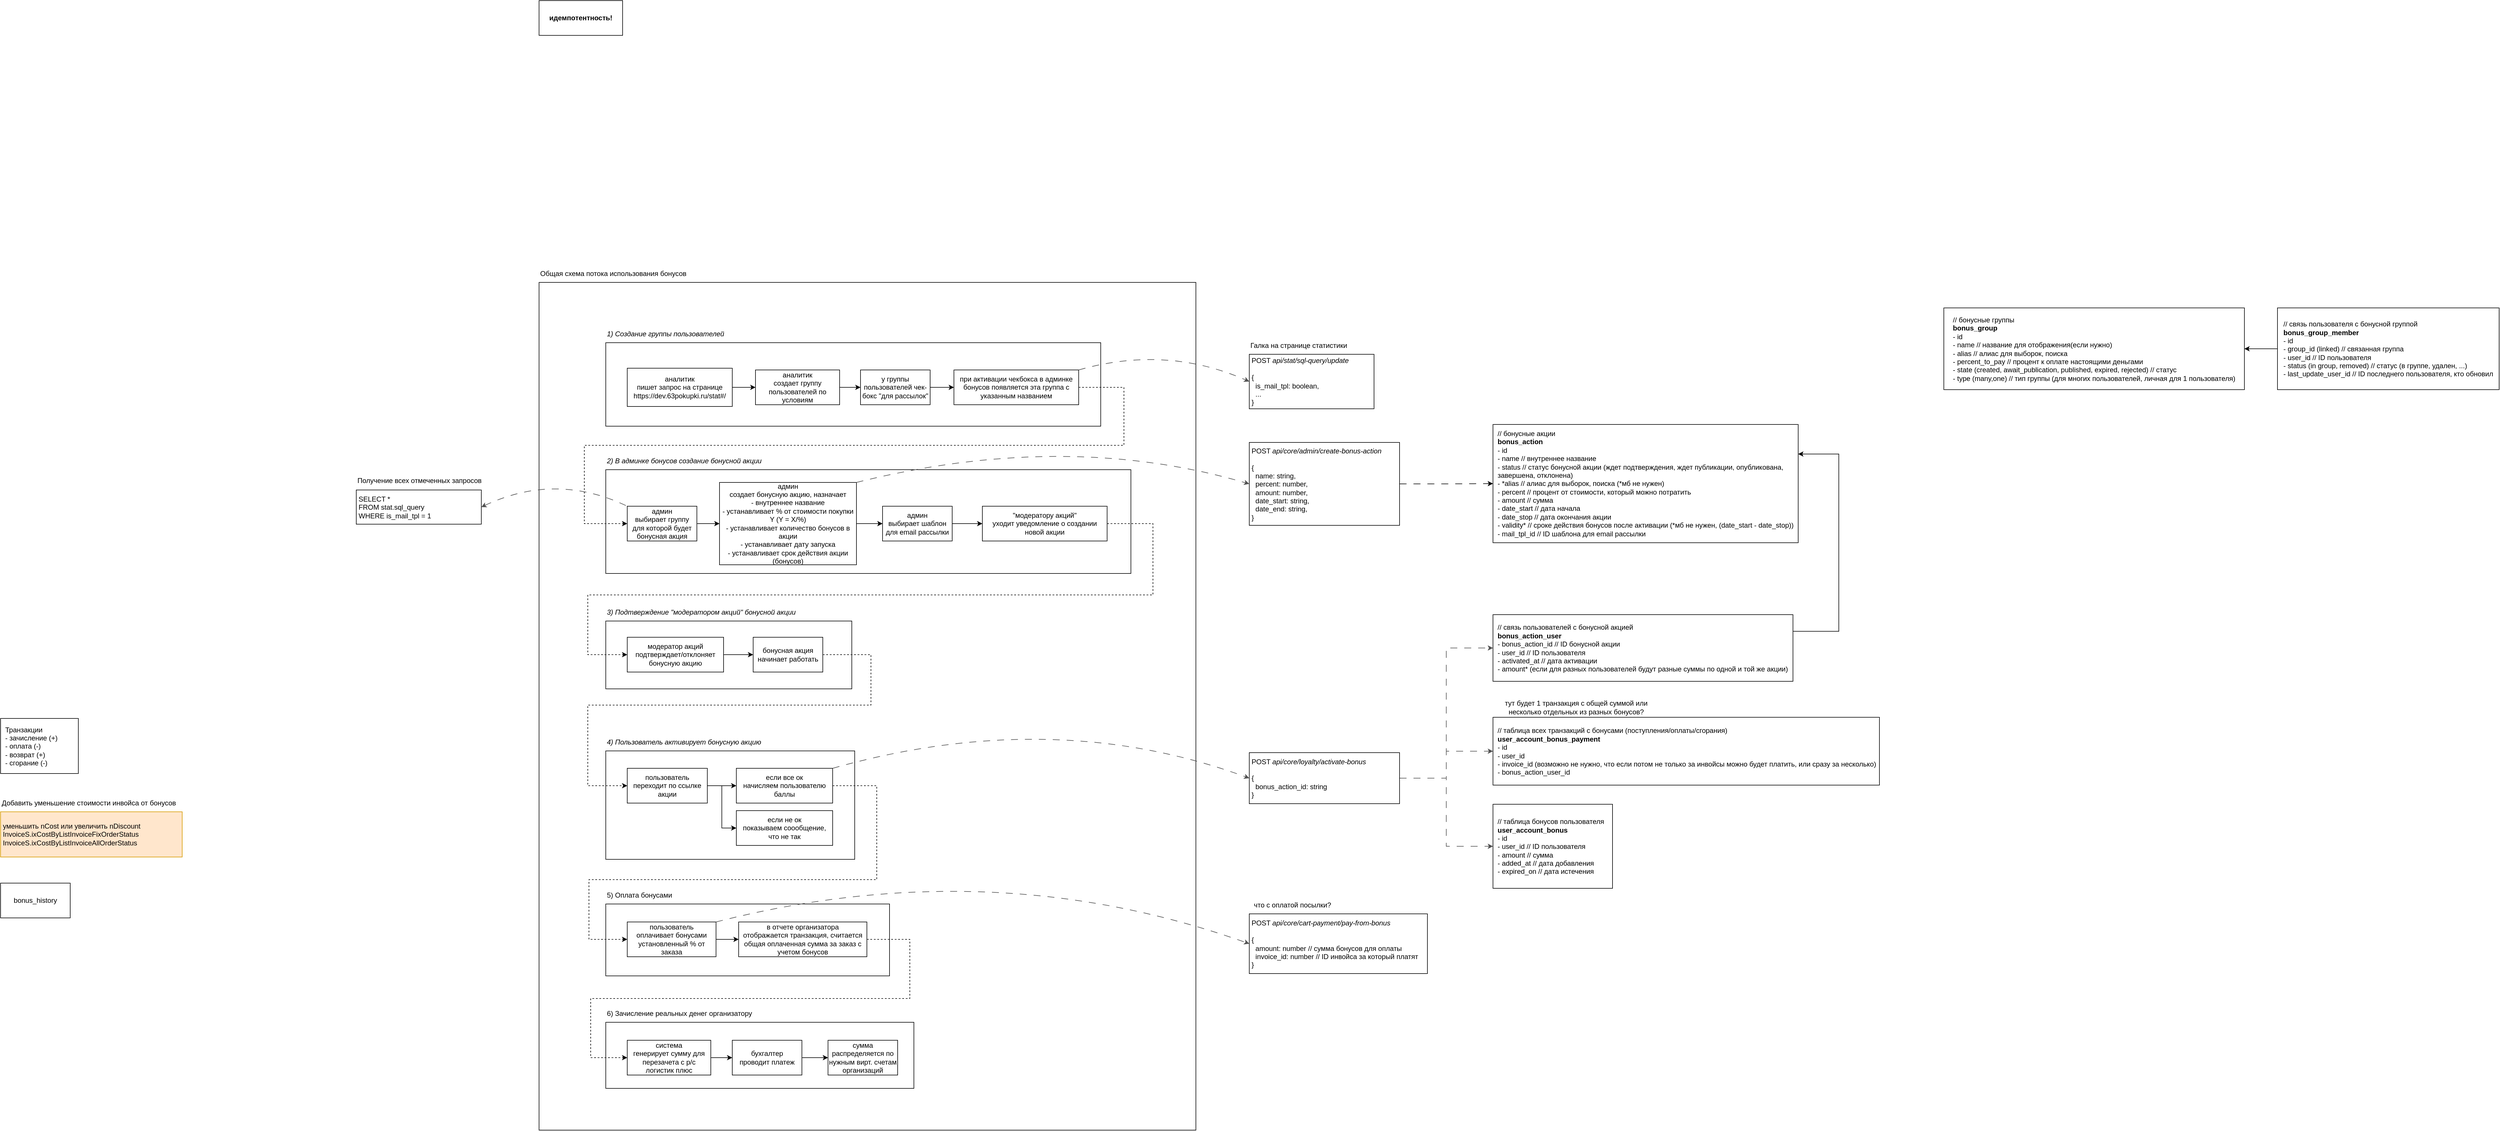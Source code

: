 <mxfile version="22.1.2" type="github">
  <diagram name="Страница — 1" id="X_pbbqrgJV0iN55l-i-a">
    <mxGraphModel dx="6173" dy="3330" grid="0" gridSize="10" guides="1" tooltips="1" connect="1" arrows="1" fold="1" page="0" pageScale="1" pageWidth="827" pageHeight="1169" math="0" shadow="0">
      <root>
        <mxCell id="0" />
        <mxCell id="1" parent="0" />
        <mxCell id="SRhxIpcrjBoFyI4u7-Of-20" value="" style="rounded=0;whiteSpace=wrap;html=1;" parent="1" vertex="1">
          <mxGeometry x="-424" y="-220" width="1132" height="1462" as="geometry" />
        </mxCell>
        <mxCell id="xc6Mat9f2Ct-LNurmztS-1" value="&lt;div style=&quot;text-align: left;&quot;&gt;&lt;span style=&quot;background-color: initial;&quot;&gt;// бонусные группы&lt;br&gt;&lt;b&gt;bonus_group&lt;/b&gt;&lt;/span&gt;&lt;/div&gt;&lt;div style=&quot;text-align: left;&quot;&gt;&lt;span style=&quot;background-color: initial;&quot;&gt;- id&lt;/span&gt;&lt;/div&gt;&lt;div style=&quot;text-align: left;&quot;&gt;- name // название для отображения(если нужно)&lt;br&gt;- alias // алиас для выборок, поиска&lt;br&gt;- percent_to_pay // процент к оплате настоящими деньгами&lt;br&gt;- state (created, await_&lt;span style=&quot;background-color: initial;&quot;&gt;publication,&amp;nbsp;&lt;/span&gt;&lt;span style=&quot;background-color: initial;&quot;&gt;published, expired, rejected&lt;/span&gt;&lt;span style=&quot;background-color: initial;&quot;&gt;) // статус&lt;/span&gt;&lt;/div&gt;&lt;div style=&quot;text-align: left;&quot;&gt;&lt;span style=&quot;background-color: initial;&quot;&gt;- type (many,one) // тип группы (для многих пользователей, личная для 1 пользователя)&lt;br&gt;&lt;/span&gt;&lt;/div&gt;" style="rounded=0;whiteSpace=wrap;html=1;" parent="1" vertex="1">
          <mxGeometry x="1997" y="-176" width="518" height="141" as="geometry" />
        </mxCell>
        <mxCell id="xc6Mat9f2Ct-LNurmztS-4" style="edgeStyle=orthogonalEdgeStyle;rounded=0;orthogonalLoop=1;jettySize=auto;html=1;exitX=0;exitY=0.5;exitDx=0;exitDy=0;entryX=1;entryY=0.5;entryDx=0;entryDy=0;" parent="1" source="xc6Mat9f2Ct-LNurmztS-3" target="xc6Mat9f2Ct-LNurmztS-1" edge="1">
          <mxGeometry relative="1" as="geometry" />
        </mxCell>
        <mxCell id="xc6Mat9f2Ct-LNurmztS-3" value="&lt;div style=&quot;text-align: left;&quot;&gt;// связь пользователя с бонусной группой&lt;br&gt;&lt;b&gt;bonus_group_member&lt;/b&gt;&lt;/div&gt;&lt;div style=&quot;text-align: left;&quot;&gt;- id&lt;/div&gt;&lt;div style=&quot;text-align: left;&quot;&gt;- group_id (linked) // связанная группа&lt;br&gt;- user_id // ID пользователя&lt;br&gt;- status (in group, removed) // статус (в группе, удален, ...)&lt;br&gt;- last_update_user_id // ID последнего пользователя, кто обновил&lt;/div&gt;" style="rounded=0;whiteSpace=wrap;html=1;" parent="1" vertex="1">
          <mxGeometry x="2572" y="-176" width="382" height="141" as="geometry" />
        </mxCell>
        <mxCell id="xc6Mat9f2Ct-LNurmztS-6" value="&lt;div style=&quot;&quot;&gt;// таблица бонусов пользователя&lt;br&gt;&lt;b&gt;user_account_bonus&lt;/b&gt;&lt;/div&gt;&lt;div style=&quot;&quot;&gt;- id&lt;/div&gt;&lt;div style=&quot;&quot;&gt;- user_id // ID пользователя&lt;br&gt;- amount // сумма&lt;br&gt;- added_at // дата добавления&lt;br&gt;- expired_on // дата истечения&lt;/div&gt;" style="rounded=0;whiteSpace=wrap;html=1;align=left;spacingLeft=6;" parent="1" vertex="1">
          <mxGeometry x="1220" y="680" width="206" height="145" as="geometry" />
        </mxCell>
        <mxCell id="xc6Mat9f2Ct-LNurmztS-7" value="bonus_history" style="rounded=0;whiteSpace=wrap;html=1;" parent="1" vertex="1">
          <mxGeometry x="-1352" y="816" width="120" height="60" as="geometry" />
        </mxCell>
        <mxCell id="KoCSp43wU_QVSIyziLk_-1" value="" style="rounded=0;whiteSpace=wrap;html=1;" parent="1" vertex="1">
          <mxGeometry x="-309" y="-116" width="853" height="144" as="geometry" />
        </mxCell>
        <mxCell id="KoCSp43wU_QVSIyziLk_-2" value="1) Создание группы пользователей" style="text;html=1;strokeColor=none;fillColor=none;align=left;verticalAlign=middle;whiteSpace=wrap;rounded=0;fontStyle=2" parent="1" vertex="1">
          <mxGeometry x="-309" y="-146" width="223" height="30" as="geometry" />
        </mxCell>
        <mxCell id="KoCSp43wU_QVSIyziLk_-5" style="edgeStyle=orthogonalEdgeStyle;rounded=0;orthogonalLoop=1;jettySize=auto;html=1;entryX=0;entryY=0.5;entryDx=0;entryDy=0;" parent="1" source="KoCSp43wU_QVSIyziLk_-3" target="KoCSp43wU_QVSIyziLk_-4" edge="1">
          <mxGeometry relative="1" as="geometry" />
        </mxCell>
        <mxCell id="KoCSp43wU_QVSIyziLk_-3" value="аналитик&lt;br&gt;пишет запрос на странице&lt;br&gt;https://dev.63pokupki.ru/stat#/&lt;br&gt;" style="rounded=0;whiteSpace=wrap;html=1;" parent="1" vertex="1">
          <mxGeometry x="-272" y="-72" width="181" height="66" as="geometry" />
        </mxCell>
        <mxCell id="KoCSp43wU_QVSIyziLk_-7" style="edgeStyle=orthogonalEdgeStyle;rounded=0;orthogonalLoop=1;jettySize=auto;html=1;exitX=1;exitY=0.5;exitDx=0;exitDy=0;entryX=0;entryY=0.5;entryDx=0;entryDy=0;" parent="1" source="KoCSp43wU_QVSIyziLk_-4" target="KoCSp43wU_QVSIyziLk_-6" edge="1">
          <mxGeometry relative="1" as="geometry" />
        </mxCell>
        <mxCell id="KoCSp43wU_QVSIyziLk_-4" value="аналитик&lt;br&gt;создает группу пользователей по условиям" style="rounded=0;whiteSpace=wrap;html=1;" parent="1" vertex="1">
          <mxGeometry x="-51" y="-69" width="145" height="60" as="geometry" />
        </mxCell>
        <mxCell id="KoCSp43wU_QVSIyziLk_-9" style="edgeStyle=orthogonalEdgeStyle;rounded=0;orthogonalLoop=1;jettySize=auto;html=1;entryX=0;entryY=0.5;entryDx=0;entryDy=0;" parent="1" source="KoCSp43wU_QVSIyziLk_-6" target="KoCSp43wU_QVSIyziLk_-8" edge="1">
          <mxGeometry relative="1" as="geometry" />
        </mxCell>
        <mxCell id="KoCSp43wU_QVSIyziLk_-6" value="у группы пользователей чек-бокс &quot;для рассылок&quot;" style="rounded=0;whiteSpace=wrap;html=1;" parent="1" vertex="1">
          <mxGeometry x="130" y="-69" width="120" height="60" as="geometry" />
        </mxCell>
        <mxCell id="KoCSp43wU_QVSIyziLk_-8" value="при активации чекбокса в админке бонусов появляется эта группа с указанным названием" style="rounded=0;whiteSpace=wrap;html=1;" parent="1" vertex="1">
          <mxGeometry x="291" y="-69" width="215" height="60" as="geometry" />
        </mxCell>
        <mxCell id="KoCSp43wU_QVSIyziLk_-10" value="" style="rounded=0;whiteSpace=wrap;html=1;" parent="1" vertex="1">
          <mxGeometry x="-309" y="103" width="905" height="179" as="geometry" />
        </mxCell>
        <mxCell id="KoCSp43wU_QVSIyziLk_-11" value="2) В админке бонусов создание бонусной акции" style="text;html=1;strokeColor=none;fillColor=none;align=left;verticalAlign=middle;whiteSpace=wrap;rounded=0;fontStyle=2" parent="1" vertex="1">
          <mxGeometry x="-309" y="73" width="286" height="30" as="geometry" />
        </mxCell>
        <mxCell id="KoCSp43wU_QVSIyziLk_-16" style="edgeStyle=orthogonalEdgeStyle;rounded=0;orthogonalLoop=1;jettySize=auto;html=1;entryX=0;entryY=0.5;entryDx=0;entryDy=0;" parent="1" source="KoCSp43wU_QVSIyziLk_-13" target="KoCSp43wU_QVSIyziLk_-15" edge="1">
          <mxGeometry relative="1" as="geometry" />
        </mxCell>
        <mxCell id="KoCSp43wU_QVSIyziLk_-13" value="админ&lt;br&gt;выбирает группу&lt;br&gt;для которой будет бонусная акция" style="rounded=0;whiteSpace=wrap;html=1;" parent="1" vertex="1">
          <mxGeometry x="-272" y="166" width="120" height="60" as="geometry" />
        </mxCell>
        <mxCell id="KoCSp43wU_QVSIyziLk_-14" style="edgeStyle=orthogonalEdgeStyle;rounded=0;orthogonalLoop=1;jettySize=auto;html=1;exitX=1;exitY=0.5;exitDx=0;exitDy=0;entryX=0;entryY=0.5;entryDx=0;entryDy=0;dashed=1;" parent="1" source="KoCSp43wU_QVSIyziLk_-8" target="KoCSp43wU_QVSIyziLk_-13" edge="1">
          <mxGeometry relative="1" as="geometry">
            <Array as="points">
              <mxPoint x="584" y="-39" />
              <mxPoint x="584" y="61" />
              <mxPoint x="-346" y="61" />
              <mxPoint x="-346" y="196" />
            </Array>
          </mxGeometry>
        </mxCell>
        <mxCell id="KoCSp43wU_QVSIyziLk_-25" style="edgeStyle=orthogonalEdgeStyle;rounded=0;orthogonalLoop=1;jettySize=auto;html=1;exitX=1;exitY=0.5;exitDx=0;exitDy=0;entryX=0;entryY=0.5;entryDx=0;entryDy=0;" parent="1" source="KoCSp43wU_QVSIyziLk_-15" target="KoCSp43wU_QVSIyziLk_-24" edge="1">
          <mxGeometry relative="1" as="geometry" />
        </mxCell>
        <mxCell id="KoCSp43wU_QVSIyziLk_-15" value="админ&lt;br&gt;создает бонусную акцию, назначает&lt;br&gt;- внутреннее название&lt;br&gt;- устанавливает % от стоимости покупки Y (Y = X/%)&lt;br&gt;- устанавливает количество бонусов в акции&lt;br&gt;- устанавливает дату запуска&lt;br&gt;- устанавливает срок действия акции (бонусов)" style="rounded=0;whiteSpace=wrap;html=1;" parent="1" vertex="1">
          <mxGeometry x="-113" y="125" width="236" height="142" as="geometry" />
        </mxCell>
        <mxCell id="KoCSp43wU_QVSIyziLk_-17" value="" style="rounded=0;whiteSpace=wrap;html=1;" parent="1" vertex="1">
          <mxGeometry x="-309" y="364" width="424" height="117" as="geometry" />
        </mxCell>
        <mxCell id="KoCSp43wU_QVSIyziLk_-19" value="&lt;i&gt;3) Подтверждение &quot;модератором акций&quot; бонусной акции&lt;/i&gt;" style="text;html=1;strokeColor=none;fillColor=none;align=left;verticalAlign=middle;whiteSpace=wrap;rounded=0;" parent="1" vertex="1">
          <mxGeometry x="-309" y="334" width="341" height="30" as="geometry" />
        </mxCell>
        <mxCell id="KoCSp43wU_QVSIyziLk_-28" style="edgeStyle=orthogonalEdgeStyle;rounded=0;orthogonalLoop=1;jettySize=auto;html=1;exitX=1;exitY=0.5;exitDx=0;exitDy=0;entryX=0;entryY=0.5;entryDx=0;entryDy=0;" parent="1" source="KoCSp43wU_QVSIyziLk_-20" target="KoCSp43wU_QVSIyziLk_-27" edge="1">
          <mxGeometry relative="1" as="geometry" />
        </mxCell>
        <mxCell id="KoCSp43wU_QVSIyziLk_-20" value="модератор акций&lt;br&gt;подтверждает/отклоняет бонусную акцию" style="rounded=0;whiteSpace=wrap;html=1;" parent="1" vertex="1">
          <mxGeometry x="-272" y="392" width="166" height="60" as="geometry" />
        </mxCell>
        <mxCell id="KoCSp43wU_QVSIyziLk_-21" style="edgeStyle=orthogonalEdgeStyle;rounded=0;orthogonalLoop=1;jettySize=auto;html=1;entryX=0;entryY=0.5;entryDx=0;entryDy=0;dashed=1;exitX=1;exitY=0.5;exitDx=0;exitDy=0;" parent="1" source="KoCSp43wU_QVSIyziLk_-22" target="KoCSp43wU_QVSIyziLk_-20" edge="1">
          <mxGeometry relative="1" as="geometry">
            <mxPoint x="612" y="281" as="sourcePoint" />
            <Array as="points">
              <mxPoint x="634" y="196" />
              <mxPoint x="634" y="319" />
              <mxPoint x="-340" y="319" />
              <mxPoint x="-340" y="422" />
            </Array>
          </mxGeometry>
        </mxCell>
        <mxCell id="KoCSp43wU_QVSIyziLk_-22" value="&quot;модератору акций&quot;&lt;br&gt;уходит уведомление о создании новой акции" style="rounded=0;whiteSpace=wrap;html=1;" parent="1" vertex="1">
          <mxGeometry x="340" y="166" width="215" height="60" as="geometry" />
        </mxCell>
        <mxCell id="KoCSp43wU_QVSIyziLk_-26" style="edgeStyle=orthogonalEdgeStyle;rounded=0;orthogonalLoop=1;jettySize=auto;html=1;exitX=1;exitY=0.5;exitDx=0;exitDy=0;entryX=0;entryY=0.5;entryDx=0;entryDy=0;" parent="1" source="KoCSp43wU_QVSIyziLk_-24" target="KoCSp43wU_QVSIyziLk_-22" edge="1">
          <mxGeometry relative="1" as="geometry" />
        </mxCell>
        <mxCell id="KoCSp43wU_QVSIyziLk_-24" value="админ&lt;br&gt;выбирает шаблон для email рассылки" style="rounded=0;whiteSpace=wrap;html=1;" parent="1" vertex="1">
          <mxGeometry x="168" y="166" width="120" height="60" as="geometry" />
        </mxCell>
        <mxCell id="KoCSp43wU_QVSIyziLk_-27" value="бонусная акция начинает работать" style="rounded=0;whiteSpace=wrap;html=1;" parent="1" vertex="1">
          <mxGeometry x="-55" y="392" width="120" height="60" as="geometry" />
        </mxCell>
        <mxCell id="KoCSp43wU_QVSIyziLk_-29" value="" style="rounded=0;whiteSpace=wrap;html=1;" parent="1" vertex="1">
          <mxGeometry x="-309" y="588" width="429" height="187" as="geometry" />
        </mxCell>
        <mxCell id="KoCSp43wU_QVSIyziLk_-30" value="&lt;i&gt;4) Пользователь активирует бонусную акцию&lt;/i&gt;" style="text;html=1;strokeColor=none;fillColor=none;align=left;verticalAlign=middle;whiteSpace=wrap;rounded=0;" parent="1" vertex="1">
          <mxGeometry x="-309" y="558" width="276" height="30" as="geometry" />
        </mxCell>
        <mxCell id="KoCSp43wU_QVSIyziLk_-34" style="edgeStyle=orthogonalEdgeStyle;rounded=0;orthogonalLoop=1;jettySize=auto;html=1;exitX=1;exitY=0.5;exitDx=0;exitDy=0;entryX=0;entryY=0.5;entryDx=0;entryDy=0;" parent="1" source="KoCSp43wU_QVSIyziLk_-31" target="KoCSp43wU_QVSIyziLk_-33" edge="1">
          <mxGeometry relative="1" as="geometry" />
        </mxCell>
        <mxCell id="SRhxIpcrjBoFyI4u7-Of-2" style="edgeStyle=orthogonalEdgeStyle;rounded=0;orthogonalLoop=1;jettySize=auto;html=1;entryX=0;entryY=0.5;entryDx=0;entryDy=0;" parent="1" source="KoCSp43wU_QVSIyziLk_-31" target="SRhxIpcrjBoFyI4u7-Of-1" edge="1">
          <mxGeometry relative="1" as="geometry" />
        </mxCell>
        <mxCell id="KoCSp43wU_QVSIyziLk_-31" value="пользователь&lt;br&gt;переходит по ссылке акции" style="rounded=0;whiteSpace=wrap;html=1;" parent="1" vertex="1">
          <mxGeometry x="-272" y="618" width="138" height="60" as="geometry" />
        </mxCell>
        <mxCell id="KoCSp43wU_QVSIyziLk_-32" style="edgeStyle=orthogonalEdgeStyle;rounded=0;orthogonalLoop=1;jettySize=auto;html=1;entryX=0;entryY=0.5;entryDx=0;entryDy=0;dashed=1;" parent="1" source="KoCSp43wU_QVSIyziLk_-27" target="KoCSp43wU_QVSIyziLk_-31" edge="1">
          <mxGeometry relative="1" as="geometry">
            <Array as="points">
              <mxPoint x="148" y="422" />
              <mxPoint x="148" y="509" />
              <mxPoint x="-340" y="509" />
              <mxPoint x="-340" y="648" />
            </Array>
          </mxGeometry>
        </mxCell>
        <mxCell id="KoCSp43wU_QVSIyziLk_-33" value="если все ок&lt;br&gt;начисляем пользователю баллы" style="rounded=0;whiteSpace=wrap;html=1;" parent="1" vertex="1">
          <mxGeometry x="-84" y="618" width="166" height="60" as="geometry" />
        </mxCell>
        <mxCell id="SRhxIpcrjBoFyI4u7-Of-1" value="если не ок&lt;br&gt;показываем соообщение, что не так" style="rounded=0;whiteSpace=wrap;html=1;" parent="1" vertex="1">
          <mxGeometry x="-84" y="691" width="166" height="60" as="geometry" />
        </mxCell>
        <mxCell id="SRhxIpcrjBoFyI4u7-Of-3" value="" style="rounded=0;whiteSpace=wrap;html=1;" parent="1" vertex="1">
          <mxGeometry x="-309" y="852" width="489" height="124" as="geometry" />
        </mxCell>
        <mxCell id="SRhxIpcrjBoFyI4u7-Of-4" value="5) Оплата бонусами" style="text;html=1;strokeColor=none;fillColor=none;align=left;verticalAlign=middle;whiteSpace=wrap;rounded=0;" parent="1" vertex="1">
          <mxGeometry x="-309" y="822" width="229" height="30" as="geometry" />
        </mxCell>
        <mxCell id="SRhxIpcrjBoFyI4u7-Of-11" style="edgeStyle=orthogonalEdgeStyle;rounded=0;orthogonalLoop=1;jettySize=auto;html=1;entryX=0;entryY=0.5;entryDx=0;entryDy=0;" parent="1" source="SRhxIpcrjBoFyI4u7-Of-6" target="SRhxIpcrjBoFyI4u7-Of-10" edge="1">
          <mxGeometry relative="1" as="geometry" />
        </mxCell>
        <mxCell id="SRhxIpcrjBoFyI4u7-Of-6" value="пользователь&lt;br&gt;оплачивает бонусами установленный % от заказа" style="rounded=0;whiteSpace=wrap;html=1;" parent="1" vertex="1">
          <mxGeometry x="-272" y="883" width="153" height="60" as="geometry" />
        </mxCell>
        <mxCell id="SRhxIpcrjBoFyI4u7-Of-7" style="edgeStyle=orthogonalEdgeStyle;rounded=0;orthogonalLoop=1;jettySize=auto;html=1;entryX=0;entryY=0.5;entryDx=0;entryDy=0;dashed=1;" parent="1" source="KoCSp43wU_QVSIyziLk_-33" target="SRhxIpcrjBoFyI4u7-Of-6" edge="1">
          <mxGeometry relative="1" as="geometry">
            <Array as="points">
              <mxPoint x="158" y="648" />
              <mxPoint x="158" y="810" />
              <mxPoint x="-338" y="810" />
              <mxPoint x="-338" y="913" />
            </Array>
          </mxGeometry>
        </mxCell>
        <mxCell id="SRhxIpcrjBoFyI4u7-Of-8" value="" style="rounded=0;whiteSpace=wrap;html=1;" parent="1" vertex="1">
          <mxGeometry x="-309" y="1056" width="531" height="114" as="geometry" />
        </mxCell>
        <mxCell id="SRhxIpcrjBoFyI4u7-Of-9" value="6) Зачисление реальных денег организатору" style="text;html=1;strokeColor=none;fillColor=none;align=left;verticalAlign=middle;whiteSpace=wrap;rounded=0;" parent="1" vertex="1">
          <mxGeometry x="-309" y="1026" width="264" height="30" as="geometry" />
        </mxCell>
        <mxCell id="SRhxIpcrjBoFyI4u7-Of-10" value="в отчете организатора&lt;br&gt;отображается транзакция, считается общая оплаченная сумма за заказ с учетом бонусов" style="rounded=0;whiteSpace=wrap;html=1;" parent="1" vertex="1">
          <mxGeometry x="-80" y="883" width="221" height="60" as="geometry" />
        </mxCell>
        <mxCell id="SRhxIpcrjBoFyI4u7-Of-15" style="edgeStyle=orthogonalEdgeStyle;rounded=0;orthogonalLoop=1;jettySize=auto;html=1;exitX=1;exitY=0.5;exitDx=0;exitDy=0;entryX=0;entryY=0.5;entryDx=0;entryDy=0;dashed=1;" parent="1" source="SRhxIpcrjBoFyI4u7-Of-10" target="SRhxIpcrjBoFyI4u7-Of-14" edge="1">
          <mxGeometry relative="1" as="geometry">
            <Array as="points">
              <mxPoint x="215" y="913" />
              <mxPoint x="215" y="1015" />
              <mxPoint x="-335" y="1015" />
              <mxPoint x="-335" y="1117" />
            </Array>
            <mxPoint x="340.0" y="913" as="sourcePoint" />
          </mxGeometry>
        </mxCell>
        <mxCell id="SRhxIpcrjBoFyI4u7-Of-17" style="edgeStyle=orthogonalEdgeStyle;rounded=0;orthogonalLoop=1;jettySize=auto;html=1;entryX=0;entryY=0.5;entryDx=0;entryDy=0;" parent="1" source="SRhxIpcrjBoFyI4u7-Of-14" target="SRhxIpcrjBoFyI4u7-Of-16" edge="1">
          <mxGeometry relative="1" as="geometry" />
        </mxCell>
        <mxCell id="SRhxIpcrjBoFyI4u7-Of-14" value="система&lt;br&gt;генерирует сумму для перезачета с р/с логистик плюс" style="rounded=0;whiteSpace=wrap;html=1;" parent="1" vertex="1">
          <mxGeometry x="-272" y="1087" width="144" height="60" as="geometry" />
        </mxCell>
        <mxCell id="SRhxIpcrjBoFyI4u7-Of-19" style="edgeStyle=orthogonalEdgeStyle;rounded=0;orthogonalLoop=1;jettySize=auto;html=1;exitX=1;exitY=0.5;exitDx=0;exitDy=0;entryX=0;entryY=0.5;entryDx=0;entryDy=0;" parent="1" source="SRhxIpcrjBoFyI4u7-Of-16" target="SRhxIpcrjBoFyI4u7-Of-18" edge="1">
          <mxGeometry relative="1" as="geometry" />
        </mxCell>
        <mxCell id="SRhxIpcrjBoFyI4u7-Of-16" value="бухгалтер&lt;br&gt;проводит платеж" style="rounded=0;whiteSpace=wrap;html=1;" parent="1" vertex="1">
          <mxGeometry x="-91" y="1087" width="120" height="60" as="geometry" />
        </mxCell>
        <mxCell id="SRhxIpcrjBoFyI4u7-Of-18" value="сумма распределяется по нужным вирт. счетам организаций" style="rounded=0;whiteSpace=wrap;html=1;" parent="1" vertex="1">
          <mxGeometry x="74" y="1087" width="120" height="60" as="geometry" />
        </mxCell>
        <mxCell id="SRhxIpcrjBoFyI4u7-Of-22" value="Общая схема потока использования бонусов" style="text;html=1;strokeColor=none;fillColor=none;align=left;verticalAlign=middle;whiteSpace=wrap;rounded=0;" parent="1" vertex="1">
          <mxGeometry x="-424" y="-250" width="286" height="30" as="geometry" />
        </mxCell>
        <mxCell id="SRhxIpcrjBoFyI4u7-Of-26" value="&lt;span style=&quot;color: rgb(0, 0, 0); font-family: Helvetica; font-size: 12px; font-style: normal; font-variant-ligatures: normal; font-variant-caps: normal; font-weight: 400; letter-spacing: normal; orphans: 2; text-indent: 0px; text-transform: none; widows: 2; word-spacing: 0px; -webkit-text-stroke-width: 0px; background-color: rgb(255, 255, 255); text-decoration-thickness: initial; text-decoration-style: initial; text-decoration-color: initial; float: none; display: inline !important;&quot;&gt;POST&lt;span&gt;&amp;nbsp;&lt;/span&gt;&lt;/span&gt;&lt;i style=&quot;border-color: var(--border-color); color: rgb(0, 0, 0); font-family: Helvetica; font-size: 12px; font-variant-ligatures: normal; font-variant-caps: normal; font-weight: 400; letter-spacing: normal; orphans: 2; text-indent: 0px; text-transform: none; widows: 2; word-spacing: 0px; -webkit-text-stroke-width: 0px; background-color: rgb(255, 255, 255); text-decoration-thickness: initial; text-decoration-style: initial; text-decoration-color: initial;&quot;&gt;api/stat/sql-query/update&lt;/i&gt;&lt;span style=&quot;color: rgb(0, 0, 0); font-family: Helvetica; font-size: 12px; font-style: normal; font-variant-ligatures: normal; font-variant-caps: normal; font-weight: 400; letter-spacing: normal; orphans: 2; text-indent: 0px; text-transform: none; widows: 2; word-spacing: 0px; -webkit-text-stroke-width: 0px; background-color: rgb(255, 255, 255); text-decoration-thickness: initial; text-decoration-style: initial; text-decoration-color: initial; float: none; display: inline !important;&quot;&gt;&amp;nbsp;&lt;/span&gt;&lt;br style=&quot;border-color: var(--border-color); color: rgb(0, 0, 0); font-family: Helvetica; font-size: 12px; font-style: normal; font-variant-ligatures: normal; font-variant-caps: normal; font-weight: 400; letter-spacing: normal; orphans: 2; text-indent: 0px; text-transform: none; widows: 2; word-spacing: 0px; -webkit-text-stroke-width: 0px; background-color: rgb(255, 255, 255); text-decoration-thickness: initial; text-decoration-style: initial; text-decoration-color: initial;&quot;&gt;&lt;br style=&quot;border-color: var(--border-color); color: rgb(0, 0, 0); font-family: Helvetica; font-size: 12px; font-style: normal; font-variant-ligatures: normal; font-variant-caps: normal; font-weight: 400; letter-spacing: normal; orphans: 2; text-indent: 0px; text-transform: none; widows: 2; word-spacing: 0px; -webkit-text-stroke-width: 0px; background-color: rgb(255, 255, 255); text-decoration-thickness: initial; text-decoration-style: initial; text-decoration-color: initial;&quot;&gt;&lt;span style=&quot;color: rgb(0, 0, 0); font-family: Helvetica; font-size: 12px; font-style: normal; font-variant-ligatures: normal; font-variant-caps: normal; font-weight: 400; letter-spacing: normal; orphans: 2; text-indent: 0px; text-transform: none; widows: 2; word-spacing: 0px; -webkit-text-stroke-width: 0px; background-color: rgb(255, 255, 255); text-decoration-thickness: initial; text-decoration-style: initial; text-decoration-color: initial; float: none; display: inline !important;&quot;&gt;{&lt;/span&gt;&lt;br style=&quot;border-color: var(--border-color); color: rgb(0, 0, 0); font-family: Helvetica; font-size: 12px; font-style: normal; font-variant-ligatures: normal; font-variant-caps: normal; font-weight: 400; letter-spacing: normal; orphans: 2; text-indent: 0px; text-transform: none; widows: 2; word-spacing: 0px; -webkit-text-stroke-width: 0px; background-color: rgb(255, 255, 255); text-decoration-thickness: initial; text-decoration-style: initial; text-decoration-color: initial;&quot;&gt;&lt;span style=&quot;color: rgb(0, 0, 0); font-family: Helvetica; font-size: 12px; font-style: normal; font-variant-ligatures: normal; font-variant-caps: normal; font-weight: 400; letter-spacing: normal; orphans: 2; text-indent: 0px; text-transform: none; widows: 2; word-spacing: 0px; -webkit-text-stroke-width: 0px; background-color: rgb(255, 255, 255); text-decoration-thickness: initial; text-decoration-style: initial; text-decoration-color: initial; float: none; display: inline !important;&quot;&gt;&amp;nbsp; is_mail_tpl: boolean,&lt;/span&gt;&lt;br style=&quot;border-color: var(--border-color); color: rgb(0, 0, 0); font-family: Helvetica; font-size: 12px; font-style: normal; font-variant-ligatures: normal; font-variant-caps: normal; font-weight: 400; letter-spacing: normal; orphans: 2; text-indent: 0px; text-transform: none; widows: 2; word-spacing: 0px; -webkit-text-stroke-width: 0px; background-color: rgb(255, 255, 255); text-decoration-thickness: initial; text-decoration-style: initial; text-decoration-color: initial;&quot;&gt;&lt;span style=&quot;color: rgb(0, 0, 0); font-family: Helvetica; font-size: 12px; font-style: normal; font-variant-ligatures: normal; font-variant-caps: normal; font-weight: 400; letter-spacing: normal; orphans: 2; text-indent: 0px; text-transform: none; widows: 2; word-spacing: 0px; -webkit-text-stroke-width: 0px; background-color: rgb(255, 255, 255); text-decoration-thickness: initial; text-decoration-style: initial; text-decoration-color: initial; float: none; display: inline !important;&quot;&gt;&amp;nbsp; ...&lt;/span&gt;&lt;br style=&quot;border-color: var(--border-color); color: rgb(0, 0, 0); font-family: Helvetica; font-size: 12px; font-style: normal; font-variant-ligatures: normal; font-variant-caps: normal; font-weight: 400; letter-spacing: normal; orphans: 2; text-indent: 0px; text-transform: none; widows: 2; word-spacing: 0px; -webkit-text-stroke-width: 0px; background-color: rgb(255, 255, 255); text-decoration-thickness: initial; text-decoration-style: initial; text-decoration-color: initial;&quot;&gt;&lt;span style=&quot;color: rgb(0, 0, 0); font-family: Helvetica; font-size: 12px; font-style: normal; font-variant-ligatures: normal; font-variant-caps: normal; font-weight: 400; letter-spacing: normal; orphans: 2; text-indent: 0px; text-transform: none; widows: 2; word-spacing: 0px; -webkit-text-stroke-width: 0px; background-color: rgb(255, 255, 255); text-decoration-thickness: initial; text-decoration-style: initial; text-decoration-color: initial; float: none; display: inline !important;&quot;&gt;}&lt;/span&gt;" style="rounded=0;whiteSpace=wrap;html=1;align=left;spacingLeft=2;" parent="1" vertex="1">
          <mxGeometry x="800" y="-96" width="215" height="94" as="geometry" />
        </mxCell>
        <mxCell id="SRhxIpcrjBoFyI4u7-Of-27" value="Галка на странице статистики" style="text;html=1;strokeColor=none;fillColor=none;align=left;verticalAlign=middle;whiteSpace=wrap;rounded=0;" parent="1" vertex="1">
          <mxGeometry x="800" y="-126" width="185" height="30" as="geometry" />
        </mxCell>
        <mxCell id="SRhxIpcrjBoFyI4u7-Of-28" value="SELECT *&lt;br&gt;FROM stat.sql_query&lt;br&gt;WHERE is_mail_tpl = 1" style="rounded=0;whiteSpace=wrap;html=1;align=left;spacingLeft=2;" parent="1" vertex="1">
          <mxGeometry x="-739" y="138" width="215.5" height="59" as="geometry" />
        </mxCell>
        <mxCell id="SRhxIpcrjBoFyI4u7-Of-30" value="Получение всех отмеченных запросов" style="text;html=1;strokeColor=none;fillColor=none;align=left;verticalAlign=middle;whiteSpace=wrap;rounded=0;" parent="1" vertex="1">
          <mxGeometry x="-739" y="107" width="232.5" height="30" as="geometry" />
        </mxCell>
        <mxCell id="SRhxIpcrjBoFyI4u7-Of-32" value="" style="curved=1;endArrow=none;html=1;rounded=0;exitX=1;exitY=0.5;exitDx=0;exitDy=0;entryX=0;entryY=0;entryDx=0;entryDy=0;dashed=1;dashPattern=12 12;strokeWidth=1;startArrow=classic;startFill=1;endFill=0;strokeColor=#525252;" parent="1" source="SRhxIpcrjBoFyI4u7-Of-28" target="KoCSp43wU_QVSIyziLk_-13" edge="1">
          <mxGeometry width="50" height="50" relative="1" as="geometry">
            <mxPoint x="-388" y="174" as="sourcePoint" />
            <mxPoint x="-338" y="124" as="targetPoint" />
            <Array as="points">
              <mxPoint x="-395" y="107" />
            </Array>
          </mxGeometry>
        </mxCell>
        <mxCell id="SRhxIpcrjBoFyI4u7-Of-33" value="" style="curved=1;endArrow=classic;html=1;rounded=0;exitX=1;exitY=0;exitDx=0;exitDy=0;entryX=0;entryY=0.5;entryDx=0;entryDy=0;dashed=1;dashPattern=12 12;strokeWidth=1;startArrow=none;startFill=0;endFill=1;strokeColor=#525252;" parent="1" source="KoCSp43wU_QVSIyziLk_-8" target="SRhxIpcrjBoFyI4u7-Of-26" edge="1">
          <mxGeometry width="50" height="50" relative="1" as="geometry">
            <mxPoint x="544" y="-40" as="sourcePoint" />
            <mxPoint x="795" y="-42" as="targetPoint" />
            <Array as="points">
              <mxPoint x="657" y="-112" />
            </Array>
          </mxGeometry>
        </mxCell>
        <mxCell id="2sTFHwStN_Ppy0xsJh8--1" value="&lt;div style=&quot;&quot;&gt;&lt;span style=&quot;background-color: initial;&quot;&gt;уменьшить nCost или увеличить nDiscount&lt;br&gt;InvoiceS.ixCostByListInvoiceFixOrderStatus&lt;/span&gt;&lt;/div&gt;&lt;div style=&quot;&quot;&gt;&lt;span style=&quot;background-color: initial;&quot;&gt;InvoiceS.ixCostByListInvoiceAllOrderStatus&lt;/span&gt;&lt;/div&gt;" style="rounded=0;whiteSpace=wrap;html=1;align=left;spacingLeft=2;fillColor=#ffe6cc;strokeColor=#d79b00;" parent="1" vertex="1">
          <mxGeometry x="-1352" y="693" width="313" height="78" as="geometry" />
        </mxCell>
        <mxCell id="2sTFHwStN_Ppy0xsJh8--2" value="Добавить уменьшение стоимости инвойса от бонусов" style="text;html=1;strokeColor=none;fillColor=none;align=left;verticalAlign=middle;whiteSpace=wrap;rounded=0;" parent="1" vertex="1">
          <mxGeometry x="-1352" y="663" width="315" height="30" as="geometry" />
        </mxCell>
        <mxCell id="2sTFHwStN_Ppy0xsJh8--5" value="// бонусные акции&lt;br&gt;&lt;b&gt;bonus_action&lt;/b&gt;&lt;br&gt;- id&lt;br&gt;- name // внутреннее название&lt;br&gt;- status // статус бонусной акции (ждет подтверждения, ждет публикации, опубликована, завершена, отклонена)&lt;br&gt;- *alias // алиас для выборок, поиска (*мб не нужен)&lt;br&gt;- percent // процент от стоимости, который можно потратить&lt;br&gt;- amount // сумма&lt;br&gt;- date_start // дата начала&lt;br&gt;- date_stop // дата окончания акции&lt;br&gt;- validity* // сроке действия бонусов после активации (*мб не нужен, (date_start - date_stop))&lt;br&gt;- mail_tpl_id // ID шаблона для email рассылки" style="rounded=0;whiteSpace=wrap;html=1;align=left;spacingLeft=6;" parent="1" vertex="1">
          <mxGeometry x="1220" y="25" width="526" height="204" as="geometry" />
        </mxCell>
        <mxCell id="7KZYroZAJhQZ_11wdrX--4" style="edgeStyle=orthogonalEdgeStyle;rounded=0;orthogonalLoop=1;jettySize=auto;html=1;entryX=1;entryY=0.25;entryDx=0;entryDy=0;exitX=1;exitY=0.25;exitDx=0;exitDy=0;" parent="1" source="2sTFHwStN_Ppy0xsJh8--7" target="2sTFHwStN_Ppy0xsJh8--5" edge="1">
          <mxGeometry relative="1" as="geometry">
            <Array as="points">
              <mxPoint x="1816" y="382" />
              <mxPoint x="1816" y="76" />
            </Array>
          </mxGeometry>
        </mxCell>
        <mxCell id="2sTFHwStN_Ppy0xsJh8--7" value="// связь пользователей с бонусной акцией&lt;br&gt;&lt;b&gt;bonus_action_user&lt;/b&gt;&lt;br&gt;- bonus_action_id // ID бонусной акции&lt;br&gt;- user_id // ID пользователя&lt;br&gt;- activated_at // дата активации&lt;br&gt;- amount* (если для разных пользователей будут разные суммы по одной и той же акции)" style="rounded=0;whiteSpace=wrap;html=1;align=left;spacingLeft=6;" parent="1" vertex="1">
          <mxGeometry x="1220" y="353" width="517" height="115" as="geometry" />
        </mxCell>
        <mxCell id="7KZYroZAJhQZ_11wdrX--7" value="// таблица всех транзакций с бонусами (поступления/оплаты/сгорания)&lt;br&gt;&lt;b&gt;user_account_bonus_payment&lt;/b&gt;&lt;br&gt;- id&lt;br&gt;- user_id&lt;br&gt;- invoice_id (возможно не нужно, что если потом не только за инвойсы можно будет платить, или сразу за несколько)&lt;br&gt;- bonus_action_user_id" style="rounded=0;whiteSpace=wrap;html=1;align=left;spacingLeft=6;" parent="1" vertex="1">
          <mxGeometry x="1220" y="530" width="666" height="117" as="geometry" />
        </mxCell>
        <mxCell id="7KZYroZAJhQZ_11wdrX--9" value="тут будет 1 транзакция с общей суммой или несколько отдельных из разных бонусов?" style="text;html=1;strokeColor=none;fillColor=none;align=center;verticalAlign=middle;whiteSpace=wrap;rounded=0;" parent="1" vertex="1">
          <mxGeometry x="1220" y="493" width="287" height="39" as="geometry" />
        </mxCell>
        <mxCell id="vK75ueOWJMMfP0GUL7ji-6" style="edgeStyle=orthogonalEdgeStyle;rounded=0;orthogonalLoop=1;jettySize=auto;html=1;entryX=0;entryY=0.5;entryDx=0;entryDy=0;fontColor=#525252;dashed=1;dashPattern=12 12;" parent="1" source="vK75ueOWJMMfP0GUL7ji-3" target="2sTFHwStN_Ppy0xsJh8--5" edge="1">
          <mxGeometry relative="1" as="geometry" />
        </mxCell>
        <mxCell id="vK75ueOWJMMfP0GUL7ji-3" value="POST &lt;i&gt;api/core/admin/create-bonus-action&lt;/i&gt;&lt;br&gt;&lt;br&gt;{&lt;br&gt;&amp;nbsp; name: string,&lt;br&gt;&amp;nbsp; percent: number,&lt;br&gt;&amp;nbsp; amount: number,&lt;br&gt;&amp;nbsp; date_start: string,&lt;br&gt;&amp;nbsp; date_end: string,&lt;br&gt;}" style="rounded=0;whiteSpace=wrap;html=1;align=left;spacingLeft=2;" parent="1" vertex="1">
          <mxGeometry x="800" y="56" width="259" height="143" as="geometry" />
        </mxCell>
        <mxCell id="vK75ueOWJMMfP0GUL7ji-4" value="" style="curved=1;endArrow=classic;html=1;rounded=0;exitX=1;exitY=0;exitDx=0;exitDy=0;entryX=0;entryY=0.5;entryDx=0;entryDy=0;dashed=1;dashPattern=12 12;strokeWidth=1;startArrow=none;startFill=0;endFill=1;strokeColor=#525252;" parent="1" source="KoCSp43wU_QVSIyziLk_-15" target="vK75ueOWJMMfP0GUL7ji-3" edge="1">
          <mxGeometry width="50" height="50" relative="1" as="geometry">
            <mxPoint x="482" y="86" as="sourcePoint" />
            <mxPoint x="776" y="99" as="targetPoint" />
            <Array as="points">
              <mxPoint x="483" y="35" />
            </Array>
          </mxGeometry>
        </mxCell>
        <mxCell id="vK75ueOWJMMfP0GUL7ji-10" style="edgeStyle=orthogonalEdgeStyle;rounded=0;orthogonalLoop=1;jettySize=auto;html=1;entryX=0;entryY=0.5;entryDx=0;entryDy=0;strokeColor=#525252;dashed=1;dashPattern=12 12;" parent="1" source="vK75ueOWJMMfP0GUL7ji-8" target="2sTFHwStN_Ppy0xsJh8--7" edge="1">
          <mxGeometry relative="1" as="geometry" />
        </mxCell>
        <mxCell id="vK75ueOWJMMfP0GUL7ji-11" style="edgeStyle=orthogonalEdgeStyle;rounded=0;orthogonalLoop=1;jettySize=auto;html=1;entryX=0;entryY=0.5;entryDx=0;entryDy=0;strokeColor=#525252;dashed=1;dashPattern=12 12;" parent="1" source="vK75ueOWJMMfP0GUL7ji-8" target="7KZYroZAJhQZ_11wdrX--7" edge="1">
          <mxGeometry relative="1" as="geometry" />
        </mxCell>
        <mxCell id="vK75ueOWJMMfP0GUL7ji-12" style="edgeStyle=orthogonalEdgeStyle;rounded=0;orthogonalLoop=1;jettySize=auto;html=1;exitX=1;exitY=0.5;exitDx=0;exitDy=0;entryX=0;entryY=0.5;entryDx=0;entryDy=0;strokeColor=#525252;dashed=1;dashPattern=12 12;" parent="1" source="vK75ueOWJMMfP0GUL7ji-8" target="xc6Mat9f2Ct-LNurmztS-6" edge="1">
          <mxGeometry relative="1" as="geometry" />
        </mxCell>
        <mxCell id="vK75ueOWJMMfP0GUL7ji-8" value="POST &lt;i&gt;api/core/loyalty/activate-bonus&lt;/i&gt;&lt;br&gt;&lt;br&gt;{&lt;br&gt;&amp;nbsp; bonus_action_id: string&lt;br&gt;}" style="rounded=0;whiteSpace=wrap;html=1;align=left;spacingLeft=2;" parent="1" vertex="1">
          <mxGeometry x="800" y="591" width="259" height="88" as="geometry" />
        </mxCell>
        <mxCell id="vK75ueOWJMMfP0GUL7ji-9" value="" style="curved=1;endArrow=classic;html=1;rounded=0;exitX=1;exitY=0;exitDx=0;exitDy=0;entryX=0;entryY=0.5;entryDx=0;entryDy=0;dashed=1;dashPattern=12 12;strokeWidth=1;startArrow=none;startFill=0;endFill=1;strokeColor=#525252;" parent="1" source="KoCSp43wU_QVSIyziLk_-33" target="vK75ueOWJMMfP0GUL7ji-8" edge="1">
          <mxGeometry width="50" height="50" relative="1" as="geometry">
            <mxPoint x="94" y="605" as="sourcePoint" />
            <mxPoint x="771" y="608" as="targetPoint" />
            <Array as="points">
              <mxPoint x="461" y="511" />
            </Array>
          </mxGeometry>
        </mxCell>
        <mxCell id="uOTMXuVcHqonhurmIahR-1" value="идемпотентность!" style="rounded=0;whiteSpace=wrap;html=1;fontStyle=1" vertex="1" parent="1">
          <mxGeometry x="-424" y="-706" width="144" height="60" as="geometry" />
        </mxCell>
        <mxCell id="uOTMXuVcHqonhurmIahR-3" value="" style="curved=1;endArrow=classic;html=1;rounded=0;exitX=1;exitY=0;exitDx=0;exitDy=0;entryX=0;entryY=0.5;entryDx=0;entryDy=0;dashed=1;dashPattern=12 12;strokeWidth=1;startArrow=none;startFill=0;endFill=1;strokeColor=#525252;" edge="1" parent="1" source="SRhxIpcrjBoFyI4u7-Of-6" target="uOTMXuVcHqonhurmIahR-4">
          <mxGeometry width="50" height="50" relative="1" as="geometry">
            <mxPoint x="-99" y="840" as="sourcePoint" />
            <mxPoint x="619" y="857" as="targetPoint" />
            <Array as="points">
              <mxPoint x="354" y="762" />
            </Array>
          </mxGeometry>
        </mxCell>
        <mxCell id="uOTMXuVcHqonhurmIahR-4" value="POST &lt;i&gt;api/core/cart-payment/pay-from-bonus&lt;/i&gt;&lt;br&gt;&lt;br&gt;{&lt;br&gt;&amp;nbsp; amount: number // сумма бонусов для оплаты&lt;br&gt;&amp;nbsp; invoice_id: number // ID инвойса за который платят&lt;br&gt;}" style="rounded=0;whiteSpace=wrap;html=1;align=left;spacingLeft=2;" vertex="1" parent="1">
          <mxGeometry x="800" y="869" width="307" height="103" as="geometry" />
        </mxCell>
        <mxCell id="uOTMXuVcHqonhurmIahR-5" value="что с оплатой посылки?" style="text;html=1;strokeColor=none;fillColor=none;align=center;verticalAlign=middle;whiteSpace=wrap;rounded=0;" vertex="1" parent="1">
          <mxGeometry x="800" y="839" width="149" height="30" as="geometry" />
        </mxCell>
        <mxCell id="uOTMXuVcHqonhurmIahR-7" value="Транзакции&lt;br&gt;&lt;div style=&quot;&quot;&gt;&lt;span style=&quot;background-color: initial;&quot;&gt;- зачисление (+)&lt;/span&gt;&lt;/div&gt;&lt;div style=&quot;&quot;&gt;- оплата (-)&lt;/div&gt;&lt;div style=&quot;&quot;&gt;- возврат (+)&lt;/div&gt;&lt;div style=&quot;&quot;&gt;- сгорание (-)&lt;/div&gt;" style="rounded=0;whiteSpace=wrap;html=1;align=left;spacingLeft=6;" vertex="1" parent="1">
          <mxGeometry x="-1352" y="532" width="134" height="95" as="geometry" />
        </mxCell>
      </root>
    </mxGraphModel>
  </diagram>
</mxfile>
